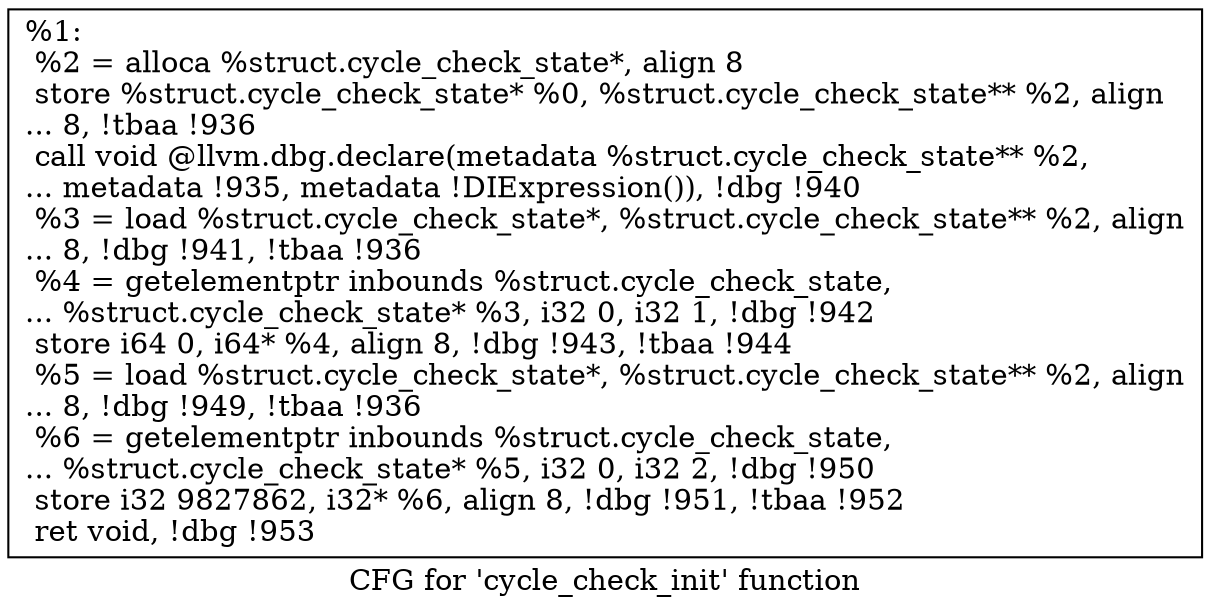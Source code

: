 digraph "CFG for 'cycle_check_init' function" {
	label="CFG for 'cycle_check_init' function";

	Node0x2472f70 [shape=record,label="{%1:\l  %2 = alloca %struct.cycle_check_state*, align 8\l  store %struct.cycle_check_state* %0, %struct.cycle_check_state** %2, align\l... 8, !tbaa !936\l  call void @llvm.dbg.declare(metadata %struct.cycle_check_state** %2,\l... metadata !935, metadata !DIExpression()), !dbg !940\l  %3 = load %struct.cycle_check_state*, %struct.cycle_check_state** %2, align\l... 8, !dbg !941, !tbaa !936\l  %4 = getelementptr inbounds %struct.cycle_check_state,\l... %struct.cycle_check_state* %3, i32 0, i32 1, !dbg !942\l  store i64 0, i64* %4, align 8, !dbg !943, !tbaa !944\l  %5 = load %struct.cycle_check_state*, %struct.cycle_check_state** %2, align\l... 8, !dbg !949, !tbaa !936\l  %6 = getelementptr inbounds %struct.cycle_check_state,\l... %struct.cycle_check_state* %5, i32 0, i32 2, !dbg !950\l  store i32 9827862, i32* %6, align 8, !dbg !951, !tbaa !952\l  ret void, !dbg !953\l}"];
}
